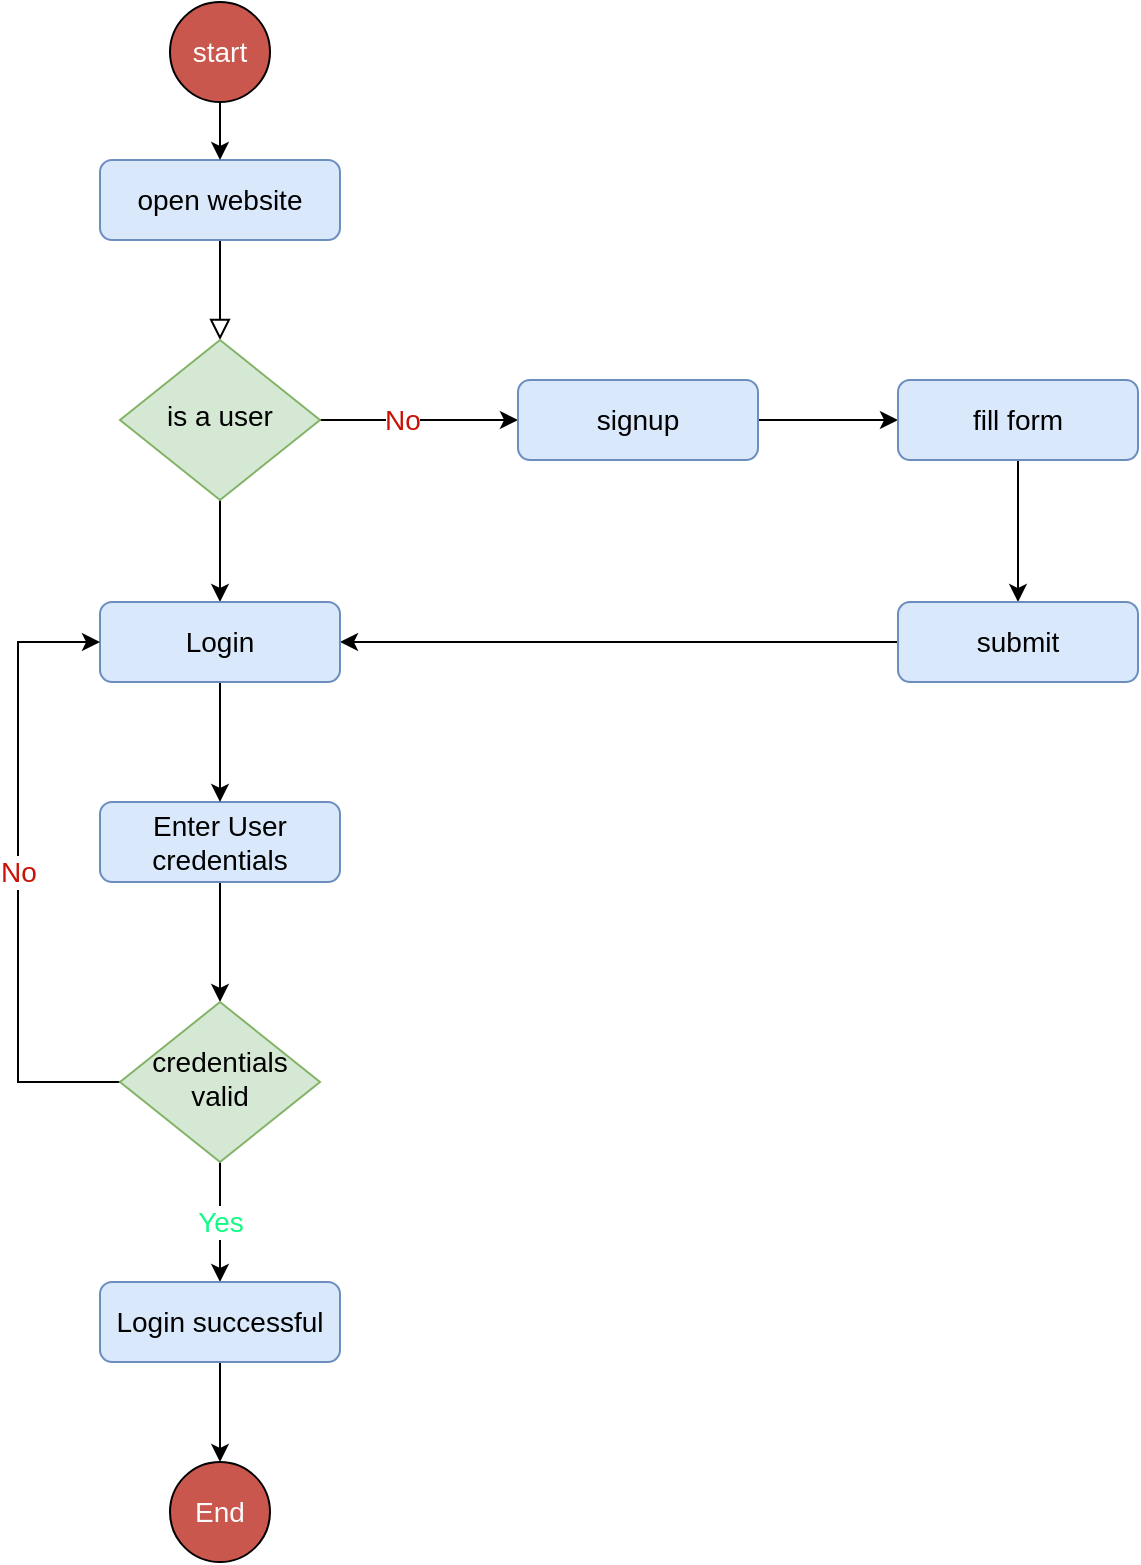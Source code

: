 <mxfile version="20.4.0" type="github">
  <diagram id="C5RBs43oDa-KdzZeNtuy" name="Page-1">
    <mxGraphModel dx="997" dy="451" grid="1" gridSize="10" guides="1" tooltips="1" connect="1" arrows="1" fold="1" page="1" pageScale="1" pageWidth="827" pageHeight="1169" math="0" shadow="0">
      <root>
        <mxCell id="WIyWlLk6GJQsqaUBKTNV-0" />
        <mxCell id="WIyWlLk6GJQsqaUBKTNV-1" parent="WIyWlLk6GJQsqaUBKTNV-0" />
        <mxCell id="WIyWlLk6GJQsqaUBKTNV-2" value="" style="rounded=0;html=1;jettySize=auto;orthogonalLoop=1;fontSize=14;endArrow=block;endFill=0;endSize=8;strokeWidth=1;shadow=0;labelBackgroundColor=none;edgeStyle=orthogonalEdgeStyle;" parent="WIyWlLk6GJQsqaUBKTNV-1" source="WIyWlLk6GJQsqaUBKTNV-3" target="WIyWlLk6GJQsqaUBKTNV-6" edge="1">
          <mxGeometry relative="1" as="geometry" />
        </mxCell>
        <mxCell id="WIyWlLk6GJQsqaUBKTNV-3" value="open website" style="rounded=1;whiteSpace=wrap;html=1;fontSize=14;glass=0;strokeWidth=1;shadow=0;fillColor=#dae8fc;strokeColor=#6c8ebf;" parent="WIyWlLk6GJQsqaUBKTNV-1" vertex="1">
          <mxGeometry x="161" y="319" width="120" height="40" as="geometry" />
        </mxCell>
        <mxCell id="3knuJFRUpPFMQbMEkiv0-12" style="edgeStyle=orthogonalEdgeStyle;rounded=0;orthogonalLoop=1;jettySize=auto;html=1;exitX=0.5;exitY=1;exitDx=0;exitDy=0;entryX=0.5;entryY=0;entryDx=0;entryDy=0;fontSize=14;" edge="1" parent="WIyWlLk6GJQsqaUBKTNV-1" source="WIyWlLk6GJQsqaUBKTNV-6" target="3knuJFRUpPFMQbMEkiv0-11">
          <mxGeometry relative="1" as="geometry" />
        </mxCell>
        <mxCell id="3knuJFRUpPFMQbMEkiv0-24" style="edgeStyle=orthogonalEdgeStyle;rounded=0;orthogonalLoop=1;jettySize=auto;html=1;exitX=1;exitY=0.5;exitDx=0;exitDy=0;entryX=0;entryY=0.5;entryDx=0;entryDy=0;fontColor=#C91306;fontSize=14;" edge="1" parent="WIyWlLk6GJQsqaUBKTNV-1" source="WIyWlLk6GJQsqaUBKTNV-6" target="WIyWlLk6GJQsqaUBKTNV-7">
          <mxGeometry relative="1" as="geometry" />
        </mxCell>
        <mxCell id="3knuJFRUpPFMQbMEkiv0-25" value="No" style="edgeLabel;html=1;align=center;verticalAlign=middle;resizable=0;points=[];fontColor=#C91306;fontSize=14;" vertex="1" connectable="0" parent="3knuJFRUpPFMQbMEkiv0-24">
          <mxGeometry x="0.209" relative="1" as="geometry">
            <mxPoint x="-19" as="offset" />
          </mxGeometry>
        </mxCell>
        <mxCell id="WIyWlLk6GJQsqaUBKTNV-6" value="is a user" style="rhombus;whiteSpace=wrap;html=1;shadow=0;fontFamily=Helvetica;fontSize=14;align=center;strokeWidth=1;spacing=6;spacingTop=-4;fillColor=#d5e8d4;strokeColor=#82b366;" parent="WIyWlLk6GJQsqaUBKTNV-1" vertex="1">
          <mxGeometry x="171" y="409" width="100" height="80" as="geometry" />
        </mxCell>
        <mxCell id="3knuJFRUpPFMQbMEkiv0-6" style="edgeStyle=orthogonalEdgeStyle;rounded=0;orthogonalLoop=1;jettySize=auto;html=1;exitX=1;exitY=0.5;exitDx=0;exitDy=0;entryX=0;entryY=0.5;entryDx=0;entryDy=0;fontSize=14;" edge="1" parent="WIyWlLk6GJQsqaUBKTNV-1" source="WIyWlLk6GJQsqaUBKTNV-7" target="3knuJFRUpPFMQbMEkiv0-1">
          <mxGeometry relative="1" as="geometry" />
        </mxCell>
        <mxCell id="WIyWlLk6GJQsqaUBKTNV-7" value="signup" style="rounded=1;whiteSpace=wrap;html=1;fontSize=14;glass=0;strokeWidth=1;shadow=0;fillColor=#dae8fc;strokeColor=#6c8ebf;" parent="WIyWlLk6GJQsqaUBKTNV-1" vertex="1">
          <mxGeometry x="370" y="429" width="120" height="40" as="geometry" />
        </mxCell>
        <mxCell id="3knuJFRUpPFMQbMEkiv0-22" style="edgeStyle=orthogonalEdgeStyle;rounded=0;orthogonalLoop=1;jettySize=auto;html=1;exitX=0.5;exitY=1;exitDx=0;exitDy=0;entryX=0.5;entryY=0;entryDx=0;entryDy=0;fontSize=14;" edge="1" parent="WIyWlLk6GJQsqaUBKTNV-1" source="3knuJFRUpPFMQbMEkiv0-0" target="WIyWlLk6GJQsqaUBKTNV-3">
          <mxGeometry relative="1" as="geometry" />
        </mxCell>
        <mxCell id="3knuJFRUpPFMQbMEkiv0-0" value="start" style="ellipse;whiteSpace=wrap;html=1;aspect=fixed;labelBackgroundColor=none;fillColor=#C9574E;fontSize=14;fontColor=#FCFCFC;" vertex="1" parent="WIyWlLk6GJQsqaUBKTNV-1">
          <mxGeometry x="196" y="240" width="50" height="50" as="geometry" />
        </mxCell>
        <mxCell id="3knuJFRUpPFMQbMEkiv0-26" style="edgeStyle=orthogonalEdgeStyle;rounded=0;orthogonalLoop=1;jettySize=auto;html=1;exitX=0.5;exitY=1;exitDx=0;exitDy=0;entryX=0.5;entryY=0;entryDx=0;entryDy=0;fontSize=14;fontColor=#2FD415;" edge="1" parent="WIyWlLk6GJQsqaUBKTNV-1" source="3knuJFRUpPFMQbMEkiv0-1" target="3knuJFRUpPFMQbMEkiv0-2">
          <mxGeometry relative="1" as="geometry" />
        </mxCell>
        <mxCell id="3knuJFRUpPFMQbMEkiv0-1" value="fill form" style="rounded=1;whiteSpace=wrap;html=1;fontSize=14;glass=0;strokeWidth=1;shadow=0;fillColor=#dae8fc;strokeColor=#6c8ebf;" vertex="1" parent="WIyWlLk6GJQsqaUBKTNV-1">
          <mxGeometry x="560" y="429" width="120" height="40" as="geometry" />
        </mxCell>
        <mxCell id="3knuJFRUpPFMQbMEkiv0-7" style="edgeStyle=orthogonalEdgeStyle;rounded=0;orthogonalLoop=1;jettySize=auto;html=1;exitX=0;exitY=0.5;exitDx=0;exitDy=0;fontSize=14;" edge="1" parent="WIyWlLk6GJQsqaUBKTNV-1" source="3knuJFRUpPFMQbMEkiv0-2">
          <mxGeometry relative="1" as="geometry">
            <mxPoint x="281" y="560" as="targetPoint" />
          </mxGeometry>
        </mxCell>
        <mxCell id="3knuJFRUpPFMQbMEkiv0-2" value="submit" style="rounded=1;whiteSpace=wrap;html=1;fontSize=14;glass=0;strokeWidth=1;shadow=0;fillColor=#dae8fc;strokeColor=#6c8ebf;" vertex="1" parent="WIyWlLk6GJQsqaUBKTNV-1">
          <mxGeometry x="560" y="540" width="120" height="40" as="geometry" />
        </mxCell>
        <mxCell id="3knuJFRUpPFMQbMEkiv0-16" style="edgeStyle=orthogonalEdgeStyle;rounded=0;orthogonalLoop=1;jettySize=auto;html=1;exitX=0.5;exitY=1;exitDx=0;exitDy=0;entryX=0.5;entryY=0;entryDx=0;entryDy=0;fontSize=14;" edge="1" parent="WIyWlLk6GJQsqaUBKTNV-1" source="3knuJFRUpPFMQbMEkiv0-9" target="3knuJFRUpPFMQbMEkiv0-15">
          <mxGeometry relative="1" as="geometry" />
        </mxCell>
        <mxCell id="3knuJFRUpPFMQbMEkiv0-9" value="Enter User credentials" style="rounded=1;whiteSpace=wrap;html=1;fontSize=14;glass=0;strokeWidth=1;shadow=0;fillColor=#dae8fc;strokeColor=#6c8ebf;" vertex="1" parent="WIyWlLk6GJQsqaUBKTNV-1">
          <mxGeometry x="161" y="640" width="120" height="40" as="geometry" />
        </mxCell>
        <mxCell id="3knuJFRUpPFMQbMEkiv0-13" style="edgeStyle=orthogonalEdgeStyle;rounded=0;orthogonalLoop=1;jettySize=auto;html=1;exitX=0.5;exitY=1;exitDx=0;exitDy=0;entryX=0.5;entryY=0;entryDx=0;entryDy=0;fontSize=14;" edge="1" parent="WIyWlLk6GJQsqaUBKTNV-1" source="3knuJFRUpPFMQbMEkiv0-11" target="3knuJFRUpPFMQbMEkiv0-9">
          <mxGeometry relative="1" as="geometry" />
        </mxCell>
        <mxCell id="3knuJFRUpPFMQbMEkiv0-11" value="Login" style="rounded=1;whiteSpace=wrap;html=1;fontSize=14;glass=0;strokeWidth=1;shadow=0;fillColor=#dae8fc;strokeColor=#6c8ebf;" vertex="1" parent="WIyWlLk6GJQsqaUBKTNV-1">
          <mxGeometry x="161" y="540" width="120" height="40" as="geometry" />
        </mxCell>
        <mxCell id="3knuJFRUpPFMQbMEkiv0-17" value="No" style="edgeStyle=orthogonalEdgeStyle;rounded=0;orthogonalLoop=1;jettySize=auto;html=1;exitX=0;exitY=0.5;exitDx=0;exitDy=0;entryX=0;entryY=0.5;entryDx=0;entryDy=0;fontColor=#C91306;fontSize=14;" edge="1" parent="WIyWlLk6GJQsqaUBKTNV-1" source="3knuJFRUpPFMQbMEkiv0-15" target="3knuJFRUpPFMQbMEkiv0-11">
          <mxGeometry relative="1" as="geometry">
            <Array as="points">
              <mxPoint x="120" y="780" />
              <mxPoint x="120" y="560" />
            </Array>
          </mxGeometry>
        </mxCell>
        <mxCell id="3knuJFRUpPFMQbMEkiv0-27" value="Yes" style="edgeStyle=orthogonalEdgeStyle;rounded=0;orthogonalLoop=1;jettySize=auto;html=1;exitX=0.5;exitY=1;exitDx=0;exitDy=0;fontSize=14;fontColor=#14FA87;" edge="1" parent="WIyWlLk6GJQsqaUBKTNV-1" source="3knuJFRUpPFMQbMEkiv0-15" target="3knuJFRUpPFMQbMEkiv0-18">
          <mxGeometry relative="1" as="geometry" />
        </mxCell>
        <mxCell id="3knuJFRUpPFMQbMEkiv0-15" value="credentials &lt;br style=&quot;font-size: 14px;&quot;&gt;valid" style="rhombus;whiteSpace=wrap;html=1;shadow=0;fontFamily=Helvetica;fontSize=14;align=center;strokeWidth=1;spacing=6;spacingTop=-4;fillColor=#d5e8d4;strokeColor=#82b366;labelPadding=2;" vertex="1" parent="WIyWlLk6GJQsqaUBKTNV-1">
          <mxGeometry x="171" y="740" width="100" height="80" as="geometry" />
        </mxCell>
        <mxCell id="3knuJFRUpPFMQbMEkiv0-21" style="edgeStyle=orthogonalEdgeStyle;rounded=0;orthogonalLoop=1;jettySize=auto;html=1;exitX=0.5;exitY=1;exitDx=0;exitDy=0;entryX=0.5;entryY=0;entryDx=0;entryDy=0;fontSize=14;" edge="1" parent="WIyWlLk6GJQsqaUBKTNV-1" source="3knuJFRUpPFMQbMEkiv0-18" target="3knuJFRUpPFMQbMEkiv0-20">
          <mxGeometry relative="1" as="geometry" />
        </mxCell>
        <mxCell id="3knuJFRUpPFMQbMEkiv0-18" value="Login successful" style="rounded=1;whiteSpace=wrap;html=1;fontSize=14;glass=0;strokeWidth=1;shadow=0;fillColor=#dae8fc;strokeColor=#6c8ebf;" vertex="1" parent="WIyWlLk6GJQsqaUBKTNV-1">
          <mxGeometry x="161" y="880" width="120" height="40" as="geometry" />
        </mxCell>
        <mxCell id="3knuJFRUpPFMQbMEkiv0-20" value="End" style="ellipse;whiteSpace=wrap;html=1;aspect=fixed;fillColor=#C9574E;fontSize=14;fontColor=#FAFAFA;" vertex="1" parent="WIyWlLk6GJQsqaUBKTNV-1">
          <mxGeometry x="196" y="970" width="50" height="50" as="geometry" />
        </mxCell>
      </root>
    </mxGraphModel>
  </diagram>
</mxfile>
